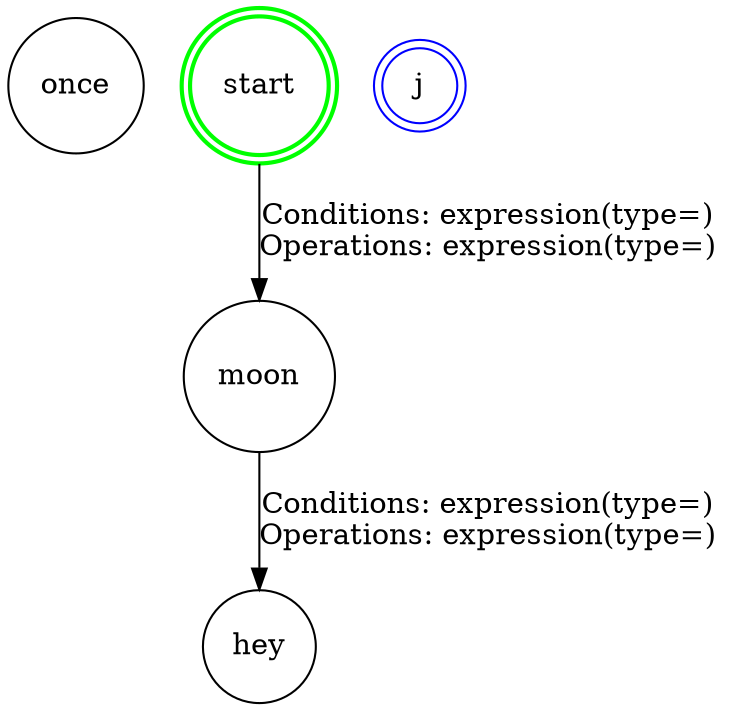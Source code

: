 digraph G {
    "once" [shape=circle];
    "hey" [shape=circle];
    "moon" [shape=circle];
    "j" [shape=doublecircle, color=blue];
    "start" [shape=doublecircle, color=green, style=bold];
    "moon" -> "hey" [label="Conditions: expression(type=) \nOperations: expression(type=) "];
    "start" -> "moon" [label="Conditions: expression(type=) \nOperations: expression(type=) "];
}
